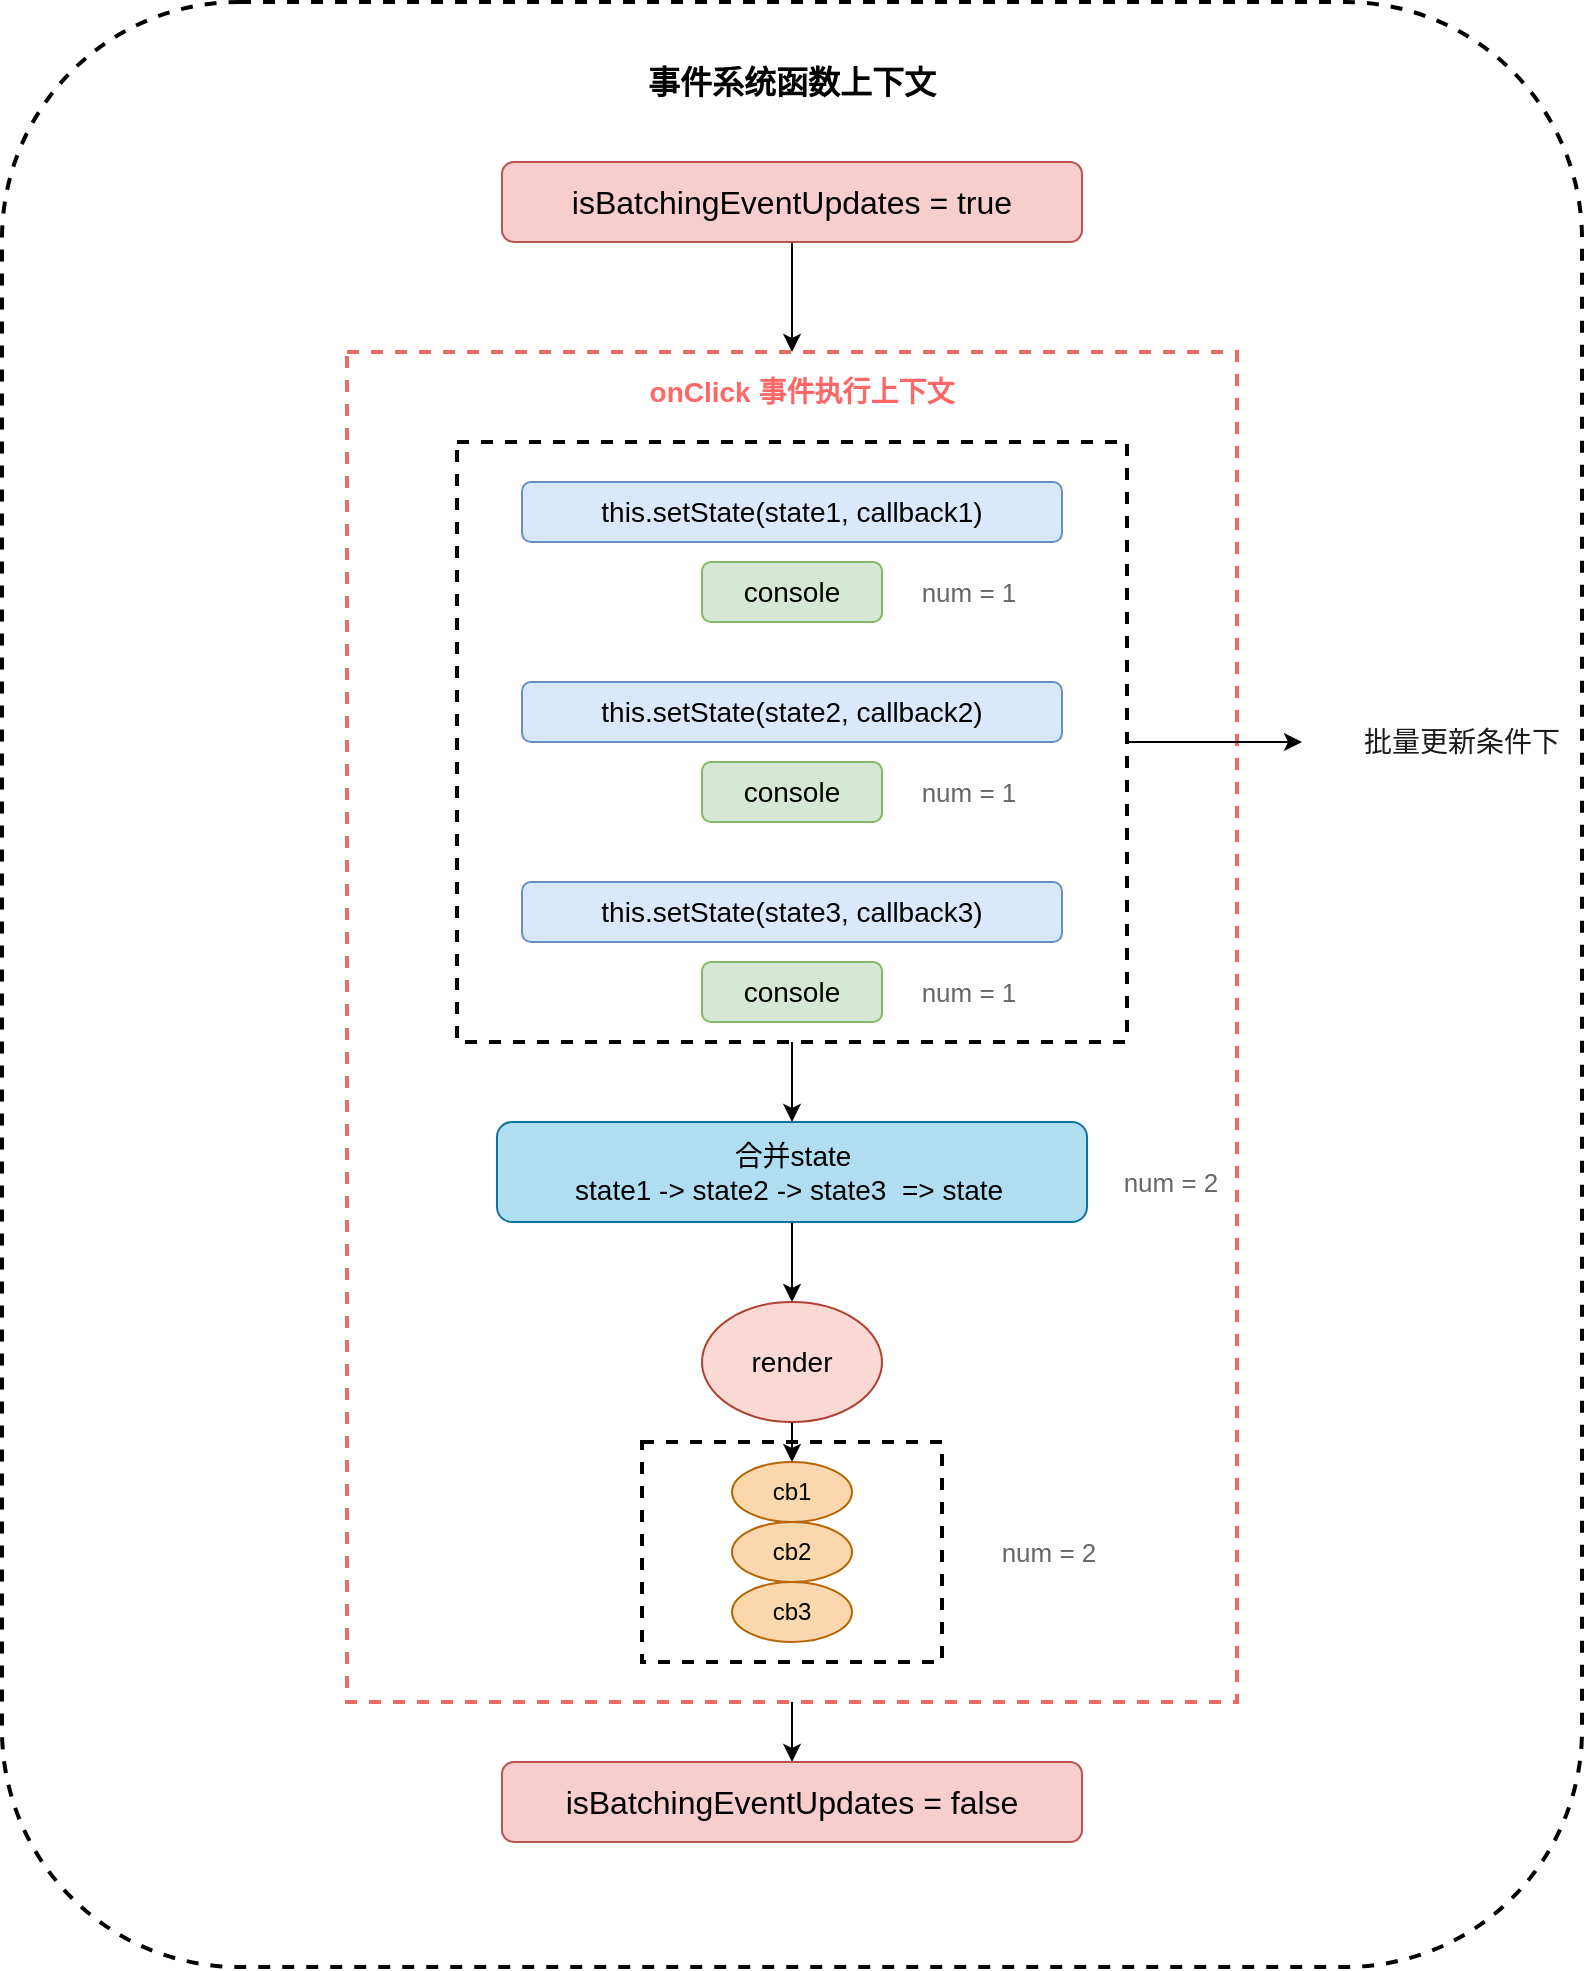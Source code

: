<mxfile version="14.9.4" type="github"><diagram id="gWv8p2fRBi3BSQbaY7EZ" name="Page-1"><mxGraphModel dx="946" dy="527" grid="1" gridSize="10" guides="1" tooltips="1" connect="1" arrows="1" fold="1" page="1" pageScale="1" pageWidth="1654" pageHeight="2336" math="0" shadow="0"><root><mxCell id="0"/><mxCell id="1" parent="0"/><mxCell id="-TRdZXpyqSL2OUfW8DLA-40" value="" style="rounded=1;whiteSpace=wrap;html=1;dashed=1;fontSize=13;strokeWidth=2;fillColor=none;" vertex="1" parent="1"><mxGeometry x="110" y="150" width="790" height="982.5" as="geometry"/></mxCell><mxCell id="-TRdZXpyqSL2OUfW8DLA-39" style="edgeStyle=orthogonalEdgeStyle;rounded=0;orthogonalLoop=1;jettySize=auto;html=1;exitX=0.5;exitY=1;exitDx=0;exitDy=0;entryX=0.5;entryY=0;entryDx=0;entryDy=0;fontSize=13;fontColor=#666666;" edge="1" parent="1" source="-TRdZXpyqSL2OUfW8DLA-17" target="-TRdZXpyqSL2OUfW8DLA-2"><mxGeometry relative="1" as="geometry"/></mxCell><mxCell id="-TRdZXpyqSL2OUfW8DLA-17" value="" style="rounded=0;whiteSpace=wrap;html=1;dashed=1;fillColor=none;strokeColor=#EA6B66;perimeterSpacing=0;strokeWidth=2;" vertex="1" parent="1"><mxGeometry x="282.5" y="325" width="445" height="675" as="geometry"/></mxCell><mxCell id="-TRdZXpyqSL2OUfW8DLA-21" value="" style="rounded=0;whiteSpace=wrap;html=1;dashed=1;fontSize=14;strokeWidth=2;fillColor=none;" vertex="1" parent="1"><mxGeometry x="337.5" y="370" width="335" height="300" as="geometry"/></mxCell><mxCell id="-TRdZXpyqSL2OUfW8DLA-18" style="edgeStyle=orthogonalEdgeStyle;rounded=0;orthogonalLoop=1;jettySize=auto;html=1;exitX=0.5;exitY=1;exitDx=0;exitDy=0;entryX=0.5;entryY=0;entryDx=0;entryDy=0;" edge="1" parent="1" source="-TRdZXpyqSL2OUfW8DLA-1" target="-TRdZXpyqSL2OUfW8DLA-17"><mxGeometry relative="1" as="geometry"/></mxCell><mxCell id="-TRdZXpyqSL2OUfW8DLA-1" value="&lt;font style=&quot;font-size: 16px&quot;&gt;isBatchingEventUpdates = true&lt;/font&gt;" style="rounded=1;whiteSpace=wrap;html=1;fillColor=#f8cecc;strokeColor=#b85450;" vertex="1" parent="1"><mxGeometry x="360" y="230" width="290" height="40" as="geometry"/></mxCell><mxCell id="-TRdZXpyqSL2OUfW8DLA-2" value="&lt;font style=&quot;font-size: 16px&quot;&gt;isBatchingEventUpdates = false&lt;/font&gt;" style="rounded=1;whiteSpace=wrap;html=1;fillColor=#f8cecc;strokeColor=#b85450;" vertex="1" parent="1"><mxGeometry x="360" y="1030" width="290" height="40" as="geometry"/></mxCell><mxCell id="-TRdZXpyqSL2OUfW8DLA-3" value="&lt;font style=&quot;font-size: 14px&quot;&gt;this.setState(state1, callback1)&lt;/font&gt;" style="rounded=1;whiteSpace=wrap;html=1;fillColor=#dae8fc;strokeColor=#6c8ebf;" vertex="1" parent="1"><mxGeometry x="370" y="390" width="270" height="30" as="geometry"/></mxCell><mxCell id="-TRdZXpyqSL2OUfW8DLA-6" value="&lt;font style=&quot;font-size: 14px&quot;&gt;console&lt;/font&gt;" style="rounded=1;whiteSpace=wrap;html=1;fillColor=#d5e8d4;strokeColor=#82b366;" vertex="1" parent="1"><mxGeometry x="460" y="430" width="90" height="30" as="geometry"/></mxCell><mxCell id="-TRdZXpyqSL2OUfW8DLA-7" value="&lt;font style=&quot;font-size: 14px&quot;&gt;this.setState(state2, callback2)&lt;/font&gt;" style="rounded=1;whiteSpace=wrap;html=1;fillColor=#dae8fc;strokeColor=#6c8ebf;" vertex="1" parent="1"><mxGeometry x="370" y="490" width="270" height="30" as="geometry"/></mxCell><mxCell id="-TRdZXpyqSL2OUfW8DLA-8" value="&lt;font style=&quot;font-size: 14px&quot;&gt;console&lt;/font&gt;" style="rounded=1;whiteSpace=wrap;html=1;fillColor=#d5e8d4;strokeColor=#82b366;" vertex="1" parent="1"><mxGeometry x="460" y="530" width="90" height="30" as="geometry"/></mxCell><mxCell id="-TRdZXpyqSL2OUfW8DLA-9" value="&lt;font style=&quot;font-size: 14px&quot;&gt;this.setState(state3, callback3)&lt;/font&gt;" style="rounded=1;whiteSpace=wrap;html=1;fillColor=#dae8fc;strokeColor=#6c8ebf;" vertex="1" parent="1"><mxGeometry x="370" y="590" width="270" height="30" as="geometry"/></mxCell><mxCell id="-TRdZXpyqSL2OUfW8DLA-10" value="&lt;font style=&quot;font-size: 14px&quot;&gt;console&lt;/font&gt;" style="rounded=1;whiteSpace=wrap;html=1;fillColor=#d5e8d4;strokeColor=#82b366;" vertex="1" parent="1"><mxGeometry x="460" y="630" width="90" height="30" as="geometry"/></mxCell><mxCell id="-TRdZXpyqSL2OUfW8DLA-29" style="edgeStyle=orthogonalEdgeStyle;rounded=0;orthogonalLoop=1;jettySize=auto;html=1;exitX=0.5;exitY=1;exitDx=0;exitDy=0;entryX=0.5;entryY=0;entryDx=0;entryDy=0;fontSize=14;fontColor=#1A1A1A;" edge="1" parent="1" source="-TRdZXpyqSL2OUfW8DLA-11" target="-TRdZXpyqSL2OUfW8DLA-12"><mxGeometry relative="1" as="geometry"/></mxCell><mxCell id="-TRdZXpyqSL2OUfW8DLA-11" value="&lt;font style=&quot;font-size: 14px&quot;&gt;合并state&lt;br&gt;state1 -&amp;gt; state2 -&amp;gt; state3&amp;nbsp; =&amp;gt; state&amp;nbsp;&lt;/font&gt;" style="rounded=1;whiteSpace=wrap;html=1;fillColor=#b1ddf0;strokeColor=#10739e;" vertex="1" parent="1"><mxGeometry x="357.5" y="710" width="295" height="50" as="geometry"/></mxCell><mxCell id="-TRdZXpyqSL2OUfW8DLA-31" style="edgeStyle=orthogonalEdgeStyle;rounded=0;orthogonalLoop=1;jettySize=auto;html=1;exitX=0.5;exitY=1;exitDx=0;exitDy=0;entryX=0.5;entryY=0;entryDx=0;entryDy=0;fontSize=14;fontColor=#1A1A1A;" edge="1" parent="1" source="-TRdZXpyqSL2OUfW8DLA-12" target="-TRdZXpyqSL2OUfW8DLA-13"><mxGeometry relative="1" as="geometry"/></mxCell><mxCell id="-TRdZXpyqSL2OUfW8DLA-12" value="&lt;font style=&quot;font-size: 14px&quot;&gt;render&lt;/font&gt;" style="ellipse;whiteSpace=wrap;html=1;fillColor=#fad9d5;strokeColor=#ae4132;" vertex="1" parent="1"><mxGeometry x="460" y="800" width="90" height="60" as="geometry"/></mxCell><mxCell id="-TRdZXpyqSL2OUfW8DLA-13" value="cb1" style="ellipse;whiteSpace=wrap;html=1;fillColor=#fad7ac;strokeColor=#b46504;" vertex="1" parent="1"><mxGeometry x="475" y="880" width="60" height="30" as="geometry"/></mxCell><mxCell id="-TRdZXpyqSL2OUfW8DLA-14" value="cb2" style="ellipse;whiteSpace=wrap;html=1;fillColor=#fad7ac;strokeColor=#b46504;" vertex="1" parent="1"><mxGeometry x="475" y="910" width="60" height="30" as="geometry"/></mxCell><mxCell id="-TRdZXpyqSL2OUfW8DLA-15" value="cb3" style="ellipse;whiteSpace=wrap;html=1;fillColor=#fad7ac;strokeColor=#b46504;" vertex="1" parent="1"><mxGeometry x="475" y="940" width="60" height="30" as="geometry"/></mxCell><mxCell id="-TRdZXpyqSL2OUfW8DLA-20" value="&lt;b&gt;onClick 事件执行上下文&lt;/b&gt;" style="text;html=1;strokeColor=none;fillColor=none;align=center;verticalAlign=middle;whiteSpace=wrap;rounded=0;dashed=1;fontSize=14;fontColor=#FF6666;" vertex="1" parent="1"><mxGeometry x="420" y="320" width="180" height="50" as="geometry"/></mxCell><mxCell id="-TRdZXpyqSL2OUfW8DLA-23" style="edgeStyle=orthogonalEdgeStyle;rounded=0;orthogonalLoop=1;jettySize=auto;html=1;exitX=1;exitY=0.5;exitDx=0;exitDy=0;fontSize=14;fontColor=#FF6666;" edge="1" parent="1" source="-TRdZXpyqSL2OUfW8DLA-21"><mxGeometry relative="1" as="geometry"><mxPoint x="760" y="520" as="targetPoint"/><Array as="points"><mxPoint x="760" y="520"/></Array></mxGeometry></mxCell><mxCell id="-TRdZXpyqSL2OUfW8DLA-25" style="edgeStyle=orthogonalEdgeStyle;rounded=0;orthogonalLoop=1;jettySize=auto;html=1;exitX=0.5;exitY=1;exitDx=0;exitDy=0;entryX=0.5;entryY=0;entryDx=0;entryDy=0;fontSize=14;fontColor=#1A1A1A;" edge="1" parent="1" source="-TRdZXpyqSL2OUfW8DLA-21" target="-TRdZXpyqSL2OUfW8DLA-11"><mxGeometry relative="1" as="geometry"/></mxCell><mxCell id="-TRdZXpyqSL2OUfW8DLA-24" value="批量更新条件下" style="text;html=1;strokeColor=none;fillColor=none;align=center;verticalAlign=middle;whiteSpace=wrap;rounded=0;dashed=1;fontSize=14;fontColor=#1A1A1A;" vertex="1" parent="1"><mxGeometry x="790" y="505" width="100" height="30" as="geometry"/></mxCell><mxCell id="-TRdZXpyqSL2OUfW8DLA-32" value="num = 2" style="text;html=1;strokeColor=none;fillColor=none;align=center;verticalAlign=middle;whiteSpace=wrap;rounded=0;dashed=1;fontSize=13;fontColor=#666666;" vertex="1" parent="1"><mxGeometry x="660.5" y="730" width="67" height="20" as="geometry"/></mxCell><mxCell id="-TRdZXpyqSL2OUfW8DLA-33" value="num = 1" style="text;html=1;strokeColor=none;fillColor=none;align=center;verticalAlign=middle;whiteSpace=wrap;rounded=0;dashed=1;fontSize=13;fontColor=#666666;" vertex="1" parent="1"><mxGeometry x="560" y="635" width="67" height="20" as="geometry"/></mxCell><mxCell id="-TRdZXpyqSL2OUfW8DLA-34" value="num = 1" style="text;html=1;strokeColor=none;fillColor=none;align=center;verticalAlign=middle;whiteSpace=wrap;rounded=0;dashed=1;fontSize=13;fontColor=#666666;" vertex="1" parent="1"><mxGeometry x="560" y="535" width="67" height="20" as="geometry"/></mxCell><mxCell id="-TRdZXpyqSL2OUfW8DLA-35" value="num = 1" style="text;html=1;strokeColor=none;fillColor=none;align=center;verticalAlign=middle;whiteSpace=wrap;rounded=0;dashed=1;fontSize=13;fontColor=#666666;" vertex="1" parent="1"><mxGeometry x="560" y="435" width="67" height="20" as="geometry"/></mxCell><mxCell id="-TRdZXpyqSL2OUfW8DLA-36" value="" style="rounded=0;whiteSpace=wrap;html=1;dashed=1;fontSize=13;strokeWidth=2;fillColor=none;" vertex="1" parent="1"><mxGeometry x="430" y="870" width="150" height="110" as="geometry"/></mxCell><mxCell id="-TRdZXpyqSL2OUfW8DLA-37" value="num = 2" style="text;html=1;strokeColor=none;fillColor=none;align=center;verticalAlign=middle;whiteSpace=wrap;rounded=0;dashed=1;fontSize=13;fontColor=#666666;" vertex="1" parent="1"><mxGeometry x="600" y="915" width="67" height="20" as="geometry"/></mxCell><mxCell id="-TRdZXpyqSL2OUfW8DLA-41" value="&lt;font style=&quot;font-size: 16px;&quot; color=&quot;#000000&quot;&gt;事件系统函数上下文&lt;/font&gt;" style="text;html=1;strokeColor=none;fillColor=none;align=center;verticalAlign=middle;whiteSpace=wrap;rounded=0;dashed=1;fontSize=16;fontColor=#666666;fontStyle=1" vertex="1" parent="1"><mxGeometry x="425" y="170" width="160" height="40" as="geometry"/></mxCell></root></mxGraphModel></diagram></mxfile>